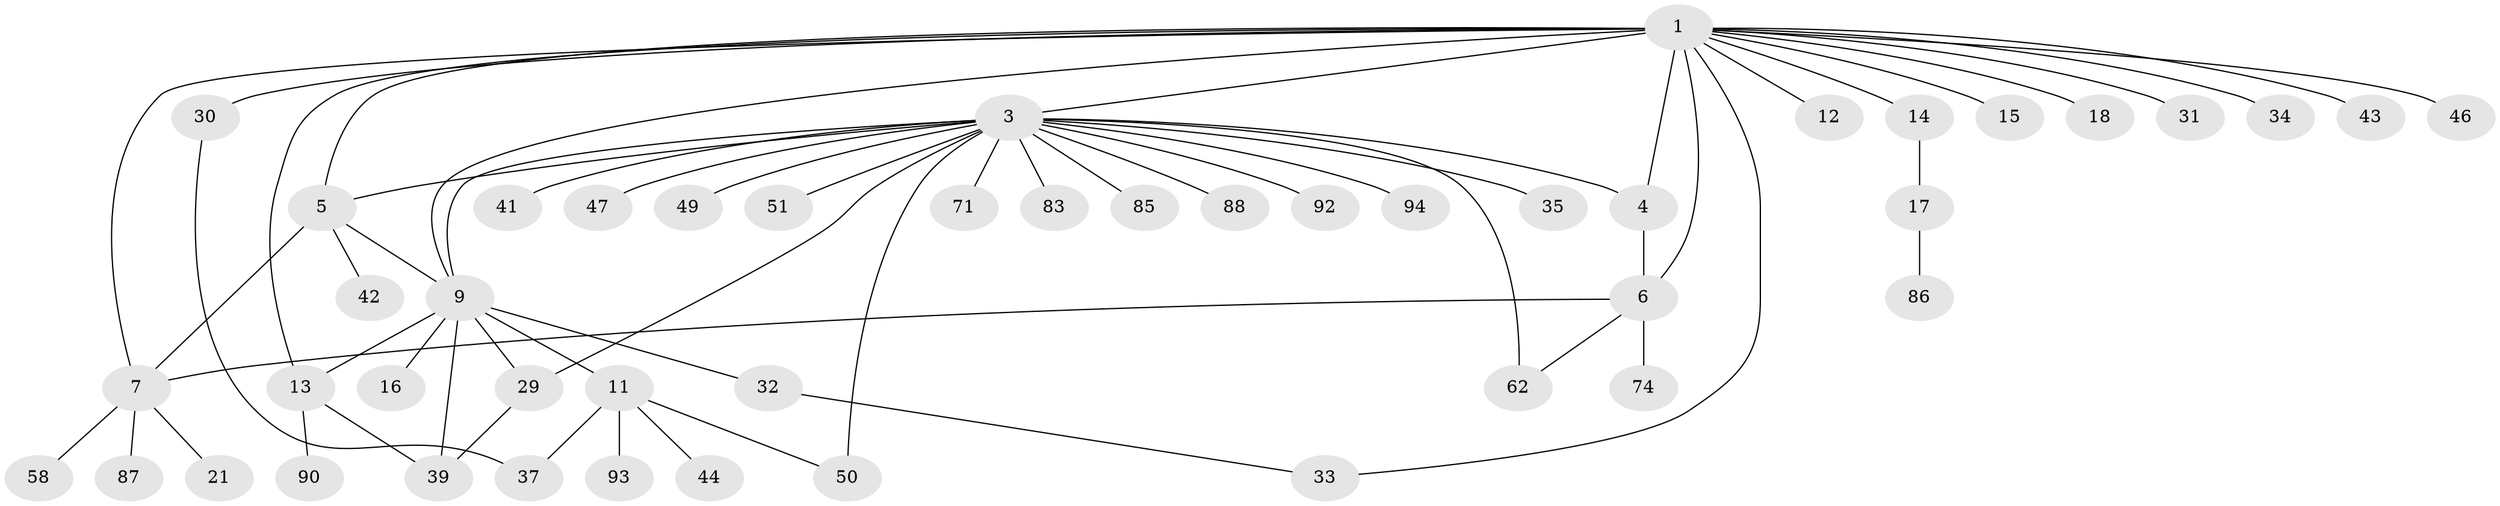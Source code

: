 // original degree distribution, {6: 0.042105263157894736, 19: 0.021052631578947368, 4: 0.042105263157894736, 7: 0.010526315789473684, 13: 0.010526315789473684, 20: 0.010526315789473684, 1: 0.5789473684210527, 2: 0.21052631578947367, 3: 0.07368421052631578}
// Generated by graph-tools (version 1.1) at 2025/14/03/09/25 04:14:26]
// undirected, 47 vertices, 61 edges
graph export_dot {
graph [start="1"]
  node [color=gray90,style=filled];
  1 [super="+20+25+2+70+48"];
  3 [super="+23"];
  4 [super="+45"];
  5 [super="+56+64"];
  6;
  7;
  9 [super="+69+22+77+73+79+84+59+66+68+10"];
  11;
  12 [super="+40"];
  13;
  14;
  15;
  16;
  17;
  18;
  21;
  29;
  30;
  31;
  32;
  33 [super="+53"];
  34;
  35;
  37 [super="+82"];
  39 [super="+65+75+81"];
  41;
  42 [super="+55"];
  43;
  44;
  46;
  47;
  49;
  50;
  51;
  58;
  62 [super="+72"];
  71;
  74;
  83;
  85;
  86;
  87;
  88;
  90;
  92;
  93;
  94;
  1 -- 3;
  1 -- 4;
  1 -- 5;
  1 -- 6 [weight=2];
  1 -- 7 [weight=2];
  1 -- 9 [weight=3];
  1 -- 12;
  1 -- 13;
  1 -- 14;
  1 -- 15;
  1 -- 18;
  1 -- 30 [weight=2];
  1 -- 31;
  1 -- 33;
  1 -- 34;
  1 -- 43;
  1 -- 46;
  3 -- 4;
  3 -- 5;
  3 -- 29;
  3 -- 35;
  3 -- 41;
  3 -- 47;
  3 -- 49;
  3 -- 50;
  3 -- 51;
  3 -- 62;
  3 -- 71;
  3 -- 83;
  3 -- 85;
  3 -- 88;
  3 -- 92;
  3 -- 94;
  3 -- 9;
  4 -- 6;
  5 -- 42;
  5 -- 9;
  5 -- 7;
  6 -- 7;
  6 -- 74;
  6 -- 62;
  7 -- 21;
  7 -- 58;
  7 -- 87;
  9 -- 11 [weight=2];
  9 -- 13;
  9 -- 16;
  9 -- 29;
  9 -- 32;
  9 -- 39;
  11 -- 44;
  11 -- 50;
  11 -- 93;
  11 -- 37;
  13 -- 39;
  13 -- 90;
  14 -- 17;
  17 -- 86;
  29 -- 39;
  30 -- 37;
  32 -- 33;
}

